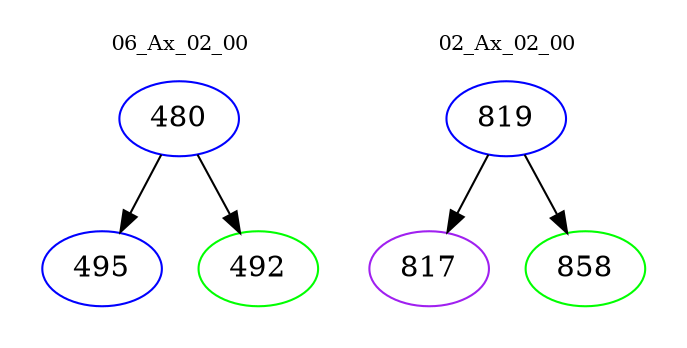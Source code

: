 digraph{
subgraph cluster_0 {
color = white
label = "06_Ax_02_00";
fontsize=10;
T0_480 [label="480", color="blue"]
T0_480 -> T0_495 [color="black"]
T0_495 [label="495", color="blue"]
T0_480 -> T0_492 [color="black"]
T0_492 [label="492", color="green"]
}
subgraph cluster_1 {
color = white
label = "02_Ax_02_00";
fontsize=10;
T1_819 [label="819", color="blue"]
T1_819 -> T1_817 [color="black"]
T1_817 [label="817", color="purple"]
T1_819 -> T1_858 [color="black"]
T1_858 [label="858", color="green"]
}
}
